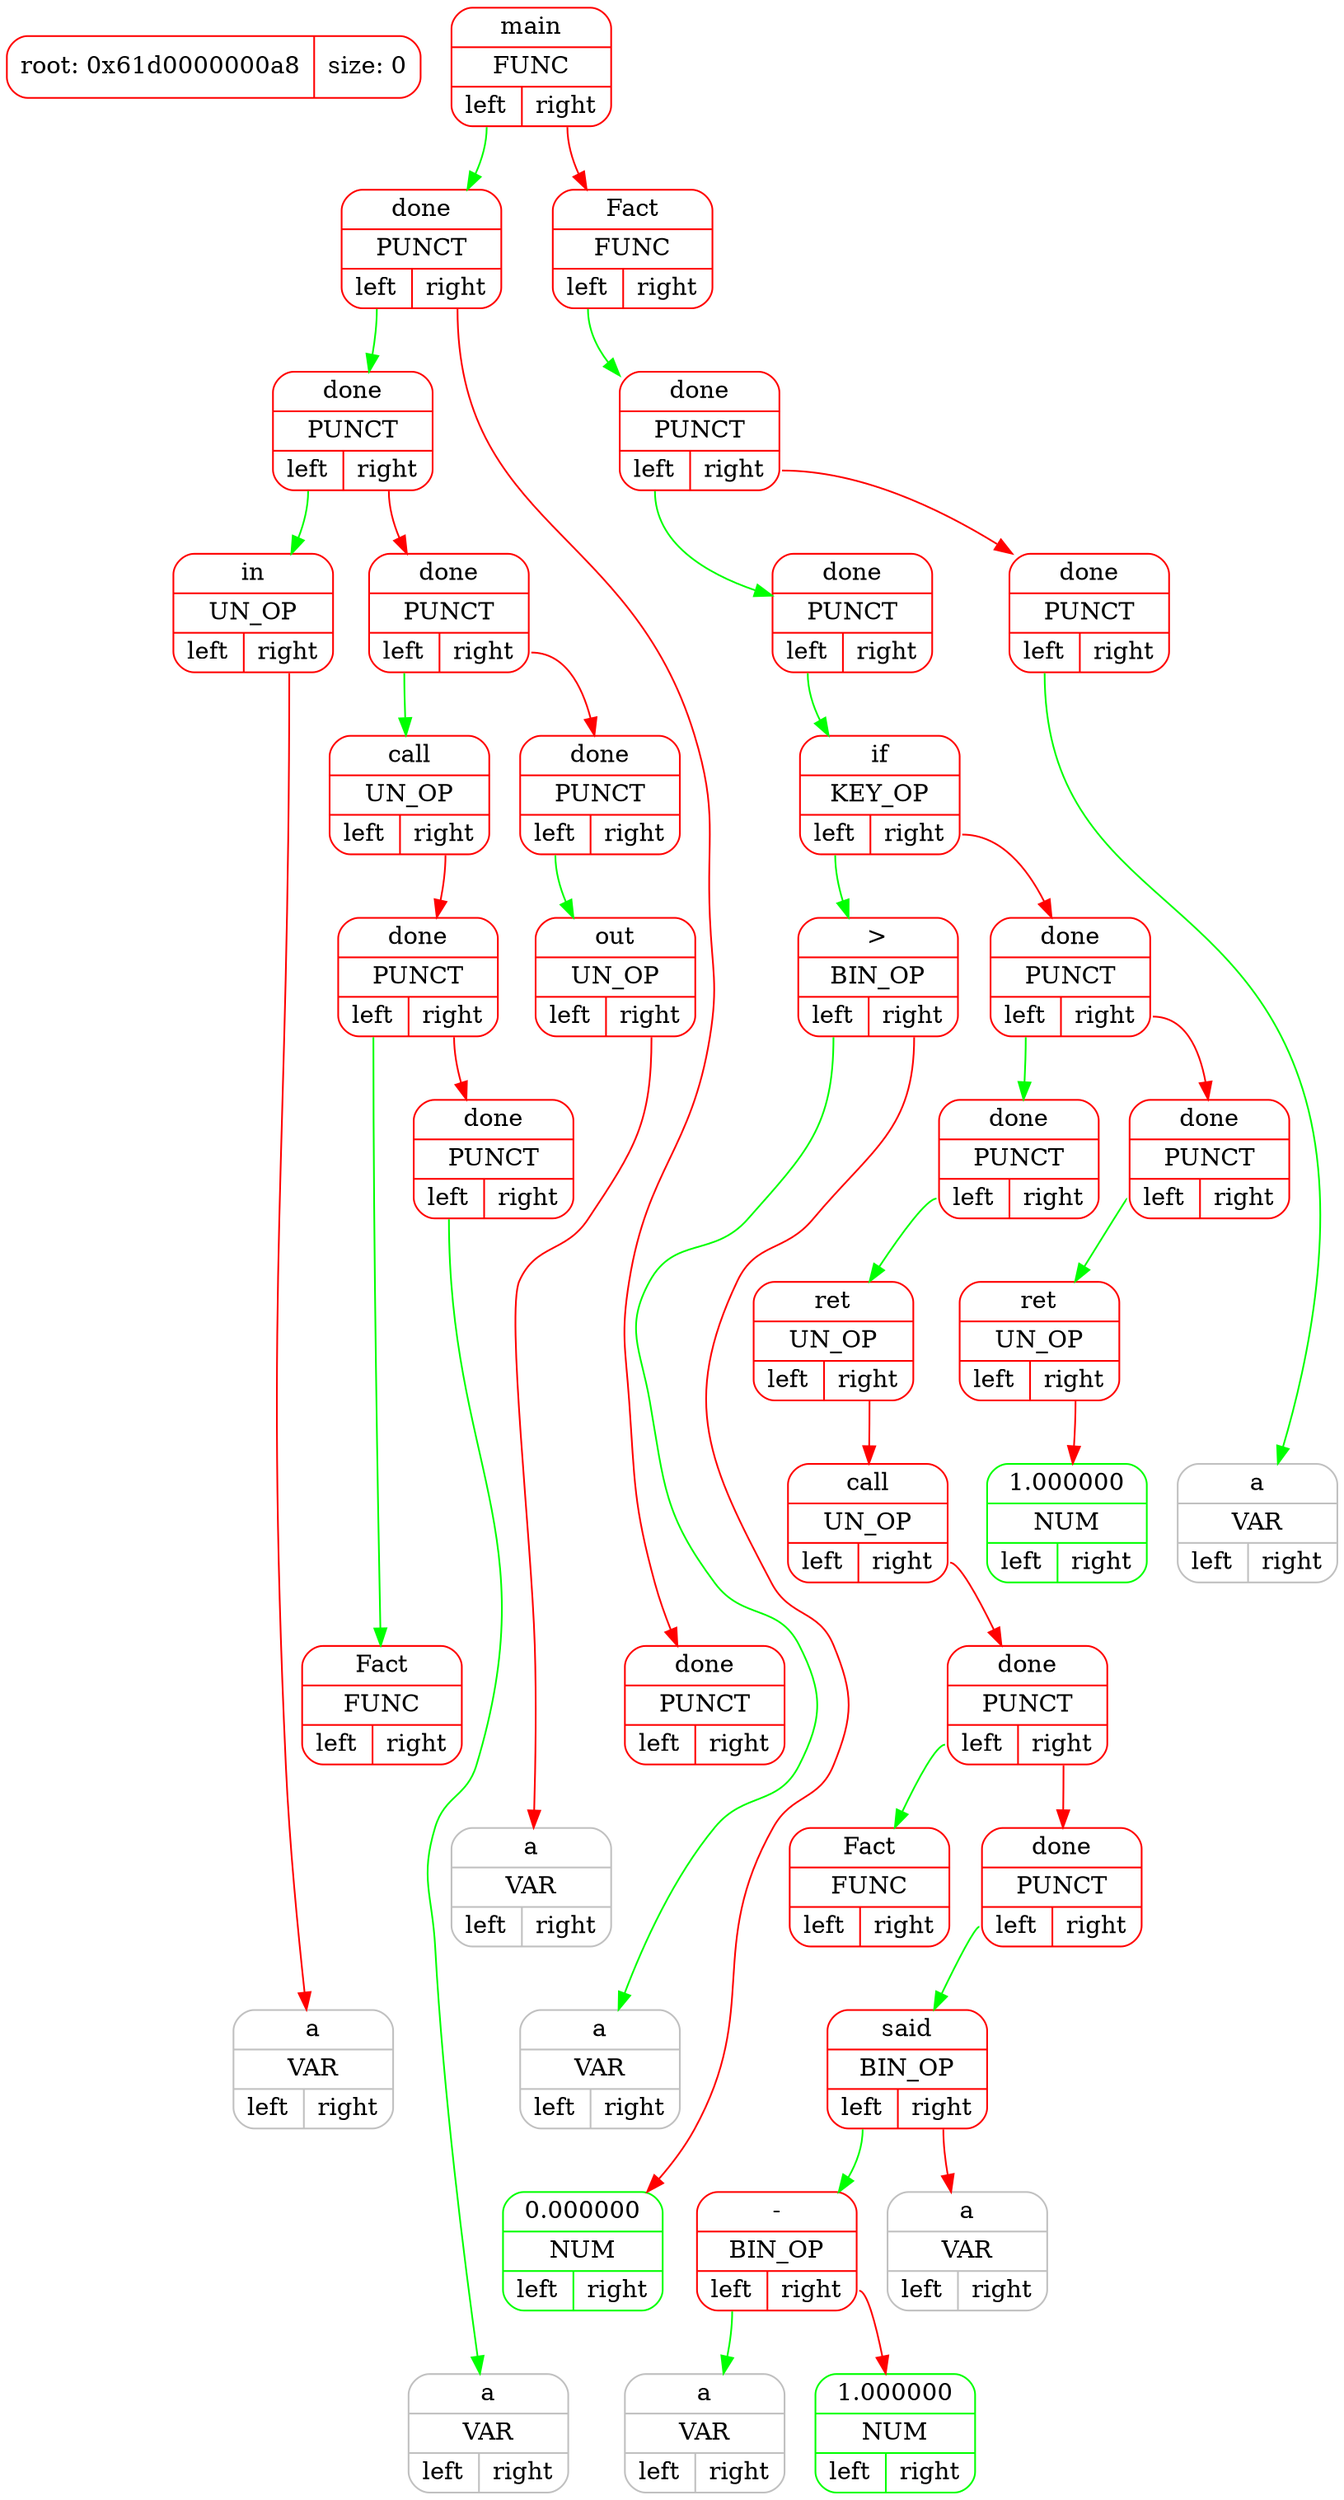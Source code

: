 digraph G
{
	rankdir = "TB";

	node[color = "red", style="filled, rounded", fontsize = 14];
	edge[color = "black", fontcolor = "blue", fontsize = 12, weight = 0];

	Tree [shape = record, style = "rounded", label = "root: 0x61d0000000a8 | size: 0"];
	107545981092168 [color = "red", shape = record, style = "rounded", label = "{ \in  | UN_OP | { <left> left | <right> right }}"];
	107545981092208 [color = "grey", shape = record, style = "rounded", label = "{ a | VAR |{ <left> left | <right> right }}"];
	105827994174416 [color = "red", shape = record, style = "rounded", label = "{ \done  | PUNCT | { <left> left | <right> right }}"];
	107545981092248 [color = "red", shape = record, style = "rounded", label = "{ \call  | UN_OP | { <left> left | <right> right }}"];
	107545981092288 [color = "red", shape = record, style = "rounded", label = "{ Fact  | FUNC | { <left> left | <right> right }}"];
	105827994174544 [color = "red", shape = record, style = "rounded", label = "{ \done  | PUNCT | { <left> left | <right> right }}"];
	107545981092368 [color = "grey", shape = record, style = "rounded", label = "{ a | VAR |{ <left> left | <right> right }}"];
	105827994174480 [color = "red", shape = record, style = "rounded", label = "{ \done  | PUNCT | { <left> left | <right> right }}"];
	105827994174608 [color = "red", shape = record, style = "rounded", label = "{ \done  | PUNCT | { <left> left | <right> right }}"];
	107545981092488 [color = "red", shape = record, style = "rounded", label = "{ \out  | UN_OP | { <left> left | <right> right }}"];
	107545981092528 [color = "grey", shape = record, style = "rounded", label = "{ a | VAR |{ <left> left | <right> right }}"];
	105827994174672 [color = "red", shape = record, style = "rounded", label = "{ \done  | PUNCT | { <left> left | <right> right }}"];
	105827994174736 [color = "red", shape = record, style = "rounded", label = "{ \done  | PUNCT | { <left> left | <right> right }}"];
	105827994174352 [color = "red", shape = record, style = "rounded", label = "{ \done  | PUNCT | { <left> left | <right> right }}"];
	107545981092008 [color = "red", shape = record, style = "rounded", label = "{ main  | FUNC | { <left> left | <right> right }}"];
	107545981092968 [color = "grey", shape = record, style = "rounded", label = "{ a | VAR |{ <left> left | <right> right }}"];
	107545981093008 [color = "red", shape = record, style = "rounded", label = "{ \>  | BIN_OP | { <left> left | <right> right }}"];
	107545981093048 [color = "green", shape = record, style = "rounded", label = "{ 0.000000 | NUM |{ <left> left | <right> right }}"];
	107545981092888 [color = "red", shape = record, style = "rounded", label = "{ \if  | KEY_OP | { <left> left | <right> right }}"];
	107545981093168 [color = "red", shape = record, style = "rounded", label = "{ ret  | UN_OP | { <left> left | <right> right }}"];
	107545981093208 [color = "red", shape = record, style = "rounded", label = "{ \call  | UN_OP | { <left> left | <right> right }}"];
	107545981093248 [color = "red", shape = record, style = "rounded", label = "{ Fact  | FUNC | { <left> left | <right> right }}"];
	105827994174928 [color = "red", shape = record, style = "rounded", label = "{ \done  | PUNCT | { <left> left | <right> right }}"];
	107545981093408 [color = "grey", shape = record, style = "rounded", label = "{ a | VAR |{ <left> left | <right> right }}"];
	107545981093448 [color = "red", shape = record, style = "rounded", label = "{ \-  | BIN_OP | { <left> left | <right> right }}"];
	107545981093488 [color = "green", shape = record, style = "rounded", label = "{ 1.000000 | NUM |{ <left> left | <right> right }}"];
	107545981093368 [color = "red", shape = record, style = "rounded", label = "{ \said  | BIN_OP | { <left> left | <right> right }}"];
	107545981093328 [color = "grey", shape = record, style = "rounded", label = "{ a | VAR |{ <left> left | <right> right }}"];
	105827994174864 [color = "red", shape = record, style = "rounded", label = "{ \done  | PUNCT | { <left> left | <right> right }}"];
	105827994174992 [color = "red", shape = record, style = "rounded", label = "{ \done  | PUNCT | { <left> left | <right> right }}"];
	105827994175120 [color = "red", shape = record, style = "rounded", label = "{ \done  | PUNCT | { <left> left | <right> right }}"];
	107545981093728 [color = "red", shape = record, style = "rounded", label = "{ ret  | UN_OP | { <left> left | <right> right }}"];
	107545981093768 [color = "green", shape = record, style = "rounded", label = "{ 1.000000 | NUM |{ <left> left | <right> right }}"];
	105827994175056 [color = "red", shape = record, style = "rounded", label = "{ \done  | PUNCT | { <left> left | <right> right }}"];
	105827994175184 [color = "red", shape = record, style = "rounded", label = "{ \done  | PUNCT | { <left> left | <right> right }}"];
	105827994175248 [color = "red", shape = record, style = "rounded", label = "{ \done  | PUNCT | { <left> left | <right> right }}"];
	107545981092768 [color = "grey", shape = record, style = "rounded", label = "{ a | VAR |{ <left> left | <right> right }}"];
	105827994174800 [color = "red", shape = record, style = "rounded", label = "{ \done  | PUNCT | { <left> left | <right> right }}"];
	107545981092688 [color = "red", shape = record, style = "rounded", label = "{ Fact  | FUNC | { <left> left | <right> right }}"];
	107545981092008:<left> -> 105827994174736[color = "green"]
	105827994174736:<left> -> 105827994174416[color = "green"]
	105827994174416:<left> -> 107545981092168[color = "green"]
	107545981092168:<right> -> 107545981092208[color = "red"]
	105827994174416:<right> -> 105827994174608[color = "red"]
	105827994174608:<left> -> 107545981092248[color = "green"]
	107545981092248:<right> -> 105827994174544[color = "red"]
	105827994174544:<left> -> 107545981092288[color = "green"]
	105827994174544:<right> -> 105827994174480[color = "red"]
	105827994174480:<left> -> 107545981092368[color = "green"]
	105827994174608:<right> -> 105827994174672[color = "red"]
	105827994174672:<left> -> 107545981092488[color = "green"]
	107545981092488:<right> -> 107545981092528[color = "red"]
	105827994174736:<right> -> 105827994174352[color = "red"]
	107545981092008:<right> -> 107545981092688[color = "red"]
	107545981092688:<left> -> 105827994175248[color = "green"]
	105827994175248:<left> -> 105827994175184[color = "green"]
	105827994175184:<left> -> 107545981092888[color = "green"]
	107545981092888:<left> -> 107545981093008[color = "green"]
	107545981093008:<left> -> 107545981092968[color = "green"]
	107545981093008:<right> -> 107545981093048[color = "red"]
	107545981092888:<right> -> 105827994175120[color = "red"]
	105827994175120:<left> -> 105827994174992[color = "green"]
	105827994174992:<left> -> 107545981093168[color = "green"]
	107545981093168:<right> -> 107545981093208[color = "red"]
	107545981093208:<right> -> 105827994174928[color = "red"]
	105827994174928:<left> -> 107545981093248[color = "green"]
	105827994174928:<right> -> 105827994174864[color = "red"]
	105827994174864:<left> -> 107545981093368[color = "green"]
	107545981093368:<left> -> 107545981093448[color = "green"]
	107545981093448:<left> -> 107545981093408[color = "green"]
	107545981093448:<right> -> 107545981093488[color = "red"]
	107545981093368:<right> -> 107545981093328[color = "red"]
	105827994175120:<right> -> 105827994175056[color = "red"]
	105827994175056:<left> -> 107545981093728[color = "green"]
	107545981093728:<right> -> 107545981093768[color = "red"]
	105827994175248:<right> -> 105827994174800[color = "red"]
	105827994174800:<left> -> 107545981092768[color = "green"]
	
}
